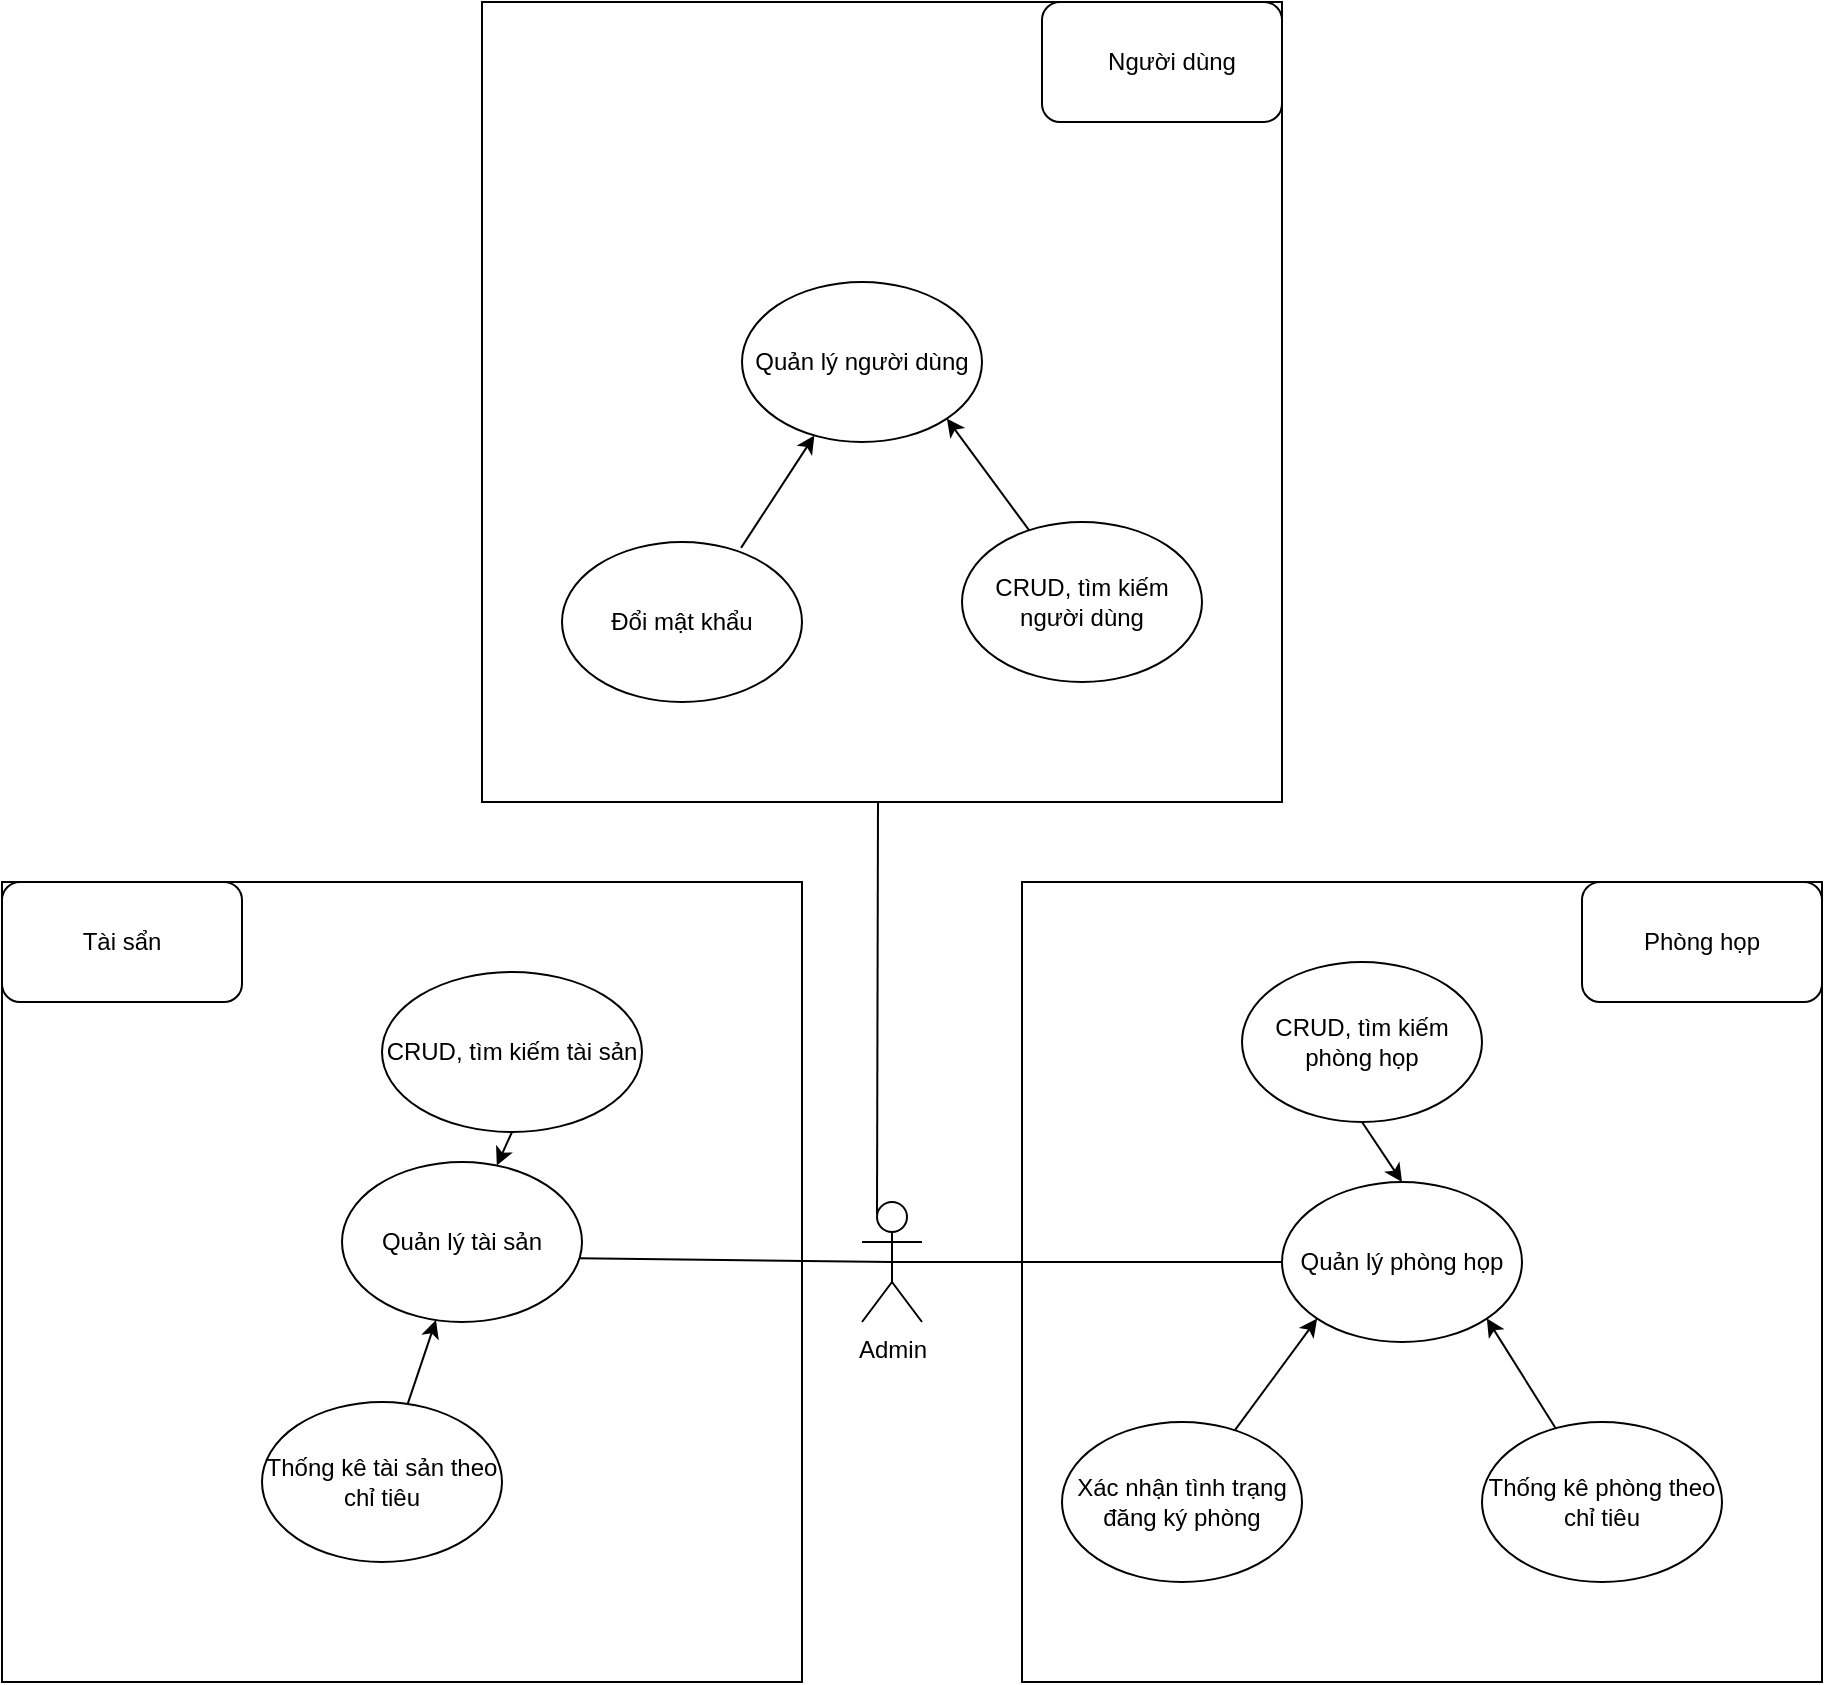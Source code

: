 <mxfile version="20.6.2" type="device"><diagram id="GDzXfhPJpcziIhTgFnfD" name="Trang-1"><mxGraphModel dx="2587" dy="1939" grid="1" gridSize="10" guides="1" tooltips="1" connect="1" arrows="1" fold="1" page="1" pageScale="1" pageWidth="850" pageHeight="1100" math="0" shadow="0"><root><mxCell id="0"/><mxCell id="1" parent="0"/><mxCell id="kJo30c6aZ2USabBbfzZY-1" value="" style="whiteSpace=wrap;html=1;aspect=fixed;" vertex="1" parent="1"><mxGeometry x="270" y="160" width="400" height="400" as="geometry"/></mxCell><mxCell id="kJo30c6aZ2USabBbfzZY-3" value="Admin" style="shape=umlActor;verticalLabelPosition=bottom;verticalAlign=top;html=1;outlineConnect=0;" vertex="1" parent="1"><mxGeometry x="190" y="320" width="30" height="60" as="geometry"/></mxCell><mxCell id="kJo30c6aZ2USabBbfzZY-6" value="CRUD, tìm kiếm phòng họp" style="ellipse;whiteSpace=wrap;html=1;" vertex="1" parent="1"><mxGeometry x="380" y="200" width="120" height="80" as="geometry"/></mxCell><mxCell id="kJo30c6aZ2USabBbfzZY-8" value="Thống kê phòng theo chỉ tiêu" style="ellipse;whiteSpace=wrap;html=1;" vertex="1" parent="1"><mxGeometry x="500" y="430" width="120" height="80" as="geometry"/></mxCell><mxCell id="kJo30c6aZ2USabBbfzZY-9" value="Quản lý phòng họp" style="ellipse;whiteSpace=wrap;html=1;" vertex="1" parent="1"><mxGeometry x="400" y="310" width="120" height="80" as="geometry"/></mxCell><mxCell id="kJo30c6aZ2USabBbfzZY-10" value="Xác nhận tình trạng đăng ký phòng" style="ellipse;whiteSpace=wrap;html=1;" vertex="1" parent="1"><mxGeometry x="290" y="430" width="120" height="80" as="geometry"/></mxCell><mxCell id="kJo30c6aZ2USabBbfzZY-11" value="" style="endArrow=none;html=1;rounded=0;exitX=0.5;exitY=0.5;exitDx=0;exitDy=0;exitPerimeter=0;" edge="1" parent="1" source="kJo30c6aZ2USabBbfzZY-3" target="kJo30c6aZ2USabBbfzZY-9"><mxGeometry width="50" height="50" relative="1" as="geometry"><mxPoint x="400" y="390" as="sourcePoint"/><mxPoint x="450" y="340" as="targetPoint"/></mxGeometry></mxCell><mxCell id="kJo30c6aZ2USabBbfzZY-14" value="" style="endArrow=classic;html=1;rounded=0;exitX=0.5;exitY=1;exitDx=0;exitDy=0;entryX=0.5;entryY=0;entryDx=0;entryDy=0;" edge="1" parent="1" source="kJo30c6aZ2USabBbfzZY-6" target="kJo30c6aZ2USabBbfzZY-9"><mxGeometry width="50" height="50" relative="1" as="geometry"><mxPoint x="400" y="390" as="sourcePoint"/><mxPoint x="450" y="340" as="targetPoint"/></mxGeometry></mxCell><mxCell id="kJo30c6aZ2USabBbfzZY-15" value="" style="endArrow=classic;html=1;rounded=0;entryX=0;entryY=1;entryDx=0;entryDy=0;" edge="1" parent="1" source="kJo30c6aZ2USabBbfzZY-10" target="kJo30c6aZ2USabBbfzZY-9"><mxGeometry width="50" height="50" relative="1" as="geometry"><mxPoint x="400" y="390" as="sourcePoint"/><mxPoint x="450" y="340" as="targetPoint"/></mxGeometry></mxCell><mxCell id="kJo30c6aZ2USabBbfzZY-16" value="" style="endArrow=classic;html=1;rounded=0;entryX=1;entryY=1;entryDx=0;entryDy=0;" edge="1" parent="1" source="kJo30c6aZ2USabBbfzZY-8" target="kJo30c6aZ2USabBbfzZY-9"><mxGeometry width="50" height="50" relative="1" as="geometry"><mxPoint x="400" y="390" as="sourcePoint"/><mxPoint x="450" y="340" as="targetPoint"/></mxGeometry></mxCell><mxCell id="kJo30c6aZ2USabBbfzZY-19" value="" style="rounded=1;whiteSpace=wrap;html=1;" vertex="1" parent="1"><mxGeometry x="550" y="160" width="120" height="60" as="geometry"/></mxCell><mxCell id="kJo30c6aZ2USabBbfzZY-20" value="Phòng họp" style="text;html=1;strokeColor=none;fillColor=none;align=center;verticalAlign=middle;whiteSpace=wrap;rounded=0;" vertex="1" parent="1"><mxGeometry x="570" y="175" width="80" height="30" as="geometry"/></mxCell><mxCell id="kJo30c6aZ2USabBbfzZY-22" value="" style="whiteSpace=wrap;html=1;aspect=fixed;" vertex="1" parent="1"><mxGeometry x="-240" y="160" width="400" height="400" as="geometry"/></mxCell><mxCell id="kJo30c6aZ2USabBbfzZY-23" value="" style="rounded=1;whiteSpace=wrap;html=1;" vertex="1" parent="1"><mxGeometry x="-240" y="160" width="120" height="60" as="geometry"/></mxCell><mxCell id="kJo30c6aZ2USabBbfzZY-24" value="Tài sẩn" style="text;html=1;strokeColor=none;fillColor=none;align=center;verticalAlign=middle;whiteSpace=wrap;rounded=0;" vertex="1" parent="1"><mxGeometry x="-210" y="175" width="60" height="30" as="geometry"/></mxCell><mxCell id="kJo30c6aZ2USabBbfzZY-25" value="CRUD, tìm kiếm tài sản" style="ellipse;whiteSpace=wrap;html=1;" vertex="1" parent="1"><mxGeometry x="-50" y="205" width="130" height="80" as="geometry"/></mxCell><mxCell id="kJo30c6aZ2USabBbfzZY-26" value="Thống kê tài sản theo chỉ tiêu" style="ellipse;whiteSpace=wrap;html=1;" vertex="1" parent="1"><mxGeometry x="-110" y="420" width="120" height="80" as="geometry"/></mxCell><mxCell id="kJo30c6aZ2USabBbfzZY-27" value="Quản lý tài sản" style="ellipse;whiteSpace=wrap;html=1;" vertex="1" parent="1"><mxGeometry x="-70" y="300" width="120" height="80" as="geometry"/></mxCell><mxCell id="kJo30c6aZ2USabBbfzZY-29" value="" style="endArrow=classic;html=1;rounded=0;exitX=0.5;exitY=1;exitDx=0;exitDy=0;" edge="1" parent="1" source="kJo30c6aZ2USabBbfzZY-25" target="kJo30c6aZ2USabBbfzZY-27"><mxGeometry width="50" height="50" relative="1" as="geometry"><mxPoint x="190" y="360" as="sourcePoint"/><mxPoint x="240" y="310" as="targetPoint"/></mxGeometry></mxCell><mxCell id="kJo30c6aZ2USabBbfzZY-30" value="" style="endArrow=classic;html=1;rounded=0;" edge="1" parent="1" source="kJo30c6aZ2USabBbfzZY-26" target="kJo30c6aZ2USabBbfzZY-27"><mxGeometry width="50" height="50" relative="1" as="geometry"><mxPoint x="190" y="360" as="sourcePoint"/><mxPoint x="240" y="310" as="targetPoint"/></mxGeometry></mxCell><mxCell id="kJo30c6aZ2USabBbfzZY-31" value="" style="endArrow=none;html=1;rounded=0;exitX=0.988;exitY=0.602;exitDx=0;exitDy=0;exitPerimeter=0;entryX=0.5;entryY=0.5;entryDx=0;entryDy=0;entryPerimeter=0;" edge="1" parent="1" source="kJo30c6aZ2USabBbfzZY-27" target="kJo30c6aZ2USabBbfzZY-3"><mxGeometry width="50" height="50" relative="1" as="geometry"><mxPoint x="190" y="360" as="sourcePoint"/><mxPoint x="190" y="350" as="targetPoint"/></mxGeometry></mxCell><mxCell id="kJo30c6aZ2USabBbfzZY-34" value="" style="whiteSpace=wrap;html=1;aspect=fixed;" vertex="1" parent="1"><mxGeometry y="-280" width="400" height="400" as="geometry"/></mxCell><mxCell id="kJo30c6aZ2USabBbfzZY-35" value="Quản lý người dùng" style="ellipse;whiteSpace=wrap;html=1;" vertex="1" parent="1"><mxGeometry x="130" y="-140" width="120" height="80" as="geometry"/></mxCell><mxCell id="kJo30c6aZ2USabBbfzZY-36" value="Đổi mật khẩu" style="ellipse;whiteSpace=wrap;html=1;" vertex="1" parent="1"><mxGeometry x="40" y="-10" width="120" height="80" as="geometry"/></mxCell><mxCell id="kJo30c6aZ2USabBbfzZY-37" value="CRUD, tìm kiếm người dùng" style="ellipse;whiteSpace=wrap;html=1;" vertex="1" parent="1"><mxGeometry x="240" y="-20" width="120" height="80" as="geometry"/></mxCell><mxCell id="kJo30c6aZ2USabBbfzZY-38" value="" style="endArrow=none;html=1;rounded=0;exitX=0.25;exitY=0.1;exitDx=0;exitDy=0;exitPerimeter=0;" edge="1" parent="1" source="kJo30c6aZ2USabBbfzZY-3"><mxGeometry width="50" height="50" relative="1" as="geometry"><mxPoint x="350" y="170" as="sourcePoint"/><mxPoint x="198" y="120" as="targetPoint"/></mxGeometry></mxCell><mxCell id="kJo30c6aZ2USabBbfzZY-39" value="" style="endArrow=classic;html=1;rounded=0;exitX=0.746;exitY=0.037;exitDx=0;exitDy=0;exitPerimeter=0;" edge="1" parent="1" source="kJo30c6aZ2USabBbfzZY-36" target="kJo30c6aZ2USabBbfzZY-35"><mxGeometry width="50" height="50" relative="1" as="geometry"><mxPoint x="350" y="170" as="sourcePoint"/><mxPoint x="400" y="120" as="targetPoint"/></mxGeometry></mxCell><mxCell id="kJo30c6aZ2USabBbfzZY-40" value="" style="endArrow=classic;html=1;rounded=0;entryX=1;entryY=1;entryDx=0;entryDy=0;" edge="1" parent="1" source="kJo30c6aZ2USabBbfzZY-37" target="kJo30c6aZ2USabBbfzZY-35"><mxGeometry width="50" height="50" relative="1" as="geometry"><mxPoint x="350" y="170" as="sourcePoint"/><mxPoint x="400" y="120" as="targetPoint"/></mxGeometry></mxCell><mxCell id="kJo30c6aZ2USabBbfzZY-41" value="" style="rounded=1;whiteSpace=wrap;html=1;" vertex="1" parent="1"><mxGeometry x="280" y="-280" width="120" height="60" as="geometry"/></mxCell><mxCell id="kJo30c6aZ2USabBbfzZY-42" value="Người dùng" style="text;html=1;strokeColor=none;fillColor=none;align=center;verticalAlign=middle;whiteSpace=wrap;rounded=0;" vertex="1" parent="1"><mxGeometry x="310" y="-265" width="70" height="30" as="geometry"/></mxCell></root></mxGraphModel></diagram></mxfile>
